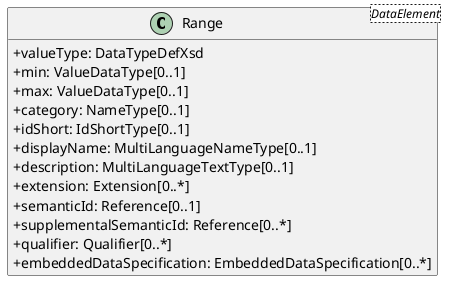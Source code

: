 @startuml
skinparam classAttributeIconSize 0
hide methods

class Range<DataElement> {
  +valueType: DataTypeDefXsd
  +min: ValueDataType[0..1]
  +max: ValueDataType[0..1]
  +category: NameType[0..1]
  +idShort: IdShortType[0..1]
  +displayName: MultiLanguageNameType[0..1]
  +description: MultiLanguageTextType[0..1]
  +extension: Extension[0..*]
  +semanticId: Reference[0..1]
  +supplementalSemanticId: Reference[0..*]
  +qualifier: Qualifier[0..*]
  +embeddedDataSpecification: EmbeddedDataSpecification[0..*]
}
@enduml